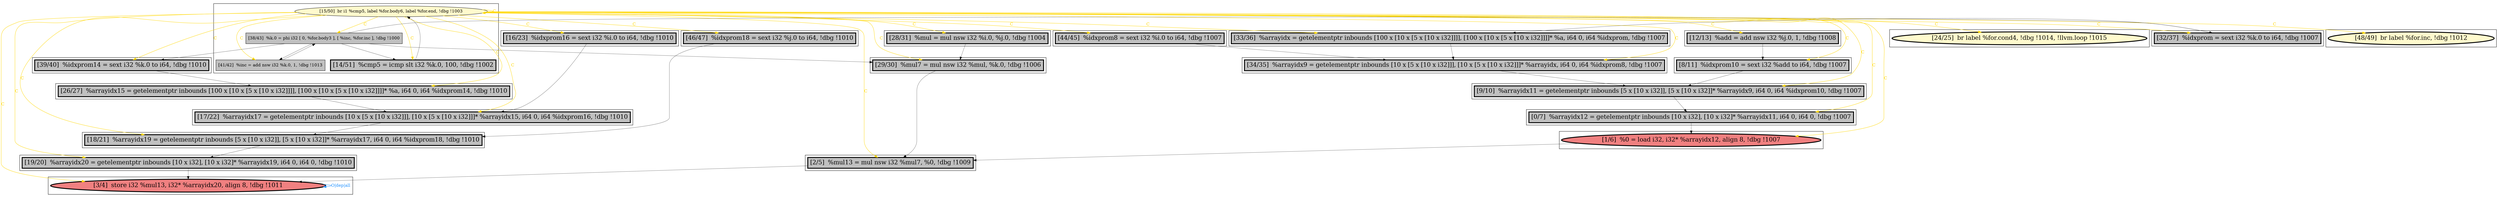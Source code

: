 
digraph G {



node332->node324 [style=solid,color=gold,label="C",penwidth=1.0,fontcolor=gold ]
node332->node328 [style=solid,color=gold,label="C",penwidth=1.0,fontcolor=gold ]
node332->node327 [style=solid,color=gold,label="C",penwidth=1.0,fontcolor=gold ]
node332->node342 [style=solid,color=gold,label="C",penwidth=1.0,fontcolor=gold ]
node336->node336 [style=solid,color=dodgerblue,label="O|dep|all",penwidth=1.0,fontcolor=dodgerblue ]
node332->node345 [style=solid,color=gold,label="C",penwidth=1.0,fontcolor=gold ]
node330->node340 [style=solid,color=black,label="",penwidth=0.5,fontcolor=black ]
node335->node334 [style=solid,color=black,label="",penwidth=0.5,fontcolor=black ]
node326->node324 [style=solid,color=black,label="",penwidth=0.5,fontcolor=black ]
node332->node340 [style=solid,color=gold,label="C",penwidth=1.0,fontcolor=gold ]
node335->node341 [style=solid,color=black,label="",penwidth=0.5,fontcolor=black ]
node335->node329 [style=solid,color=black,label="",penwidth=0.5,fontcolor=black ]
node332->node337 [style=solid,color=gold,label="C",penwidth=1.0,fontcolor=gold ]
node332->node326 [style=solid,color=gold,label="C",penwidth=1.0,fontcolor=gold ]
node334->node332 [style=solid,color=black,label="",penwidth=0.5,fontcolor=black ]
node335->node333 [style=solid,color=black,label="",penwidth=0.5,fontcolor=black ]
node332->node334 [style=solid,color=gold,label="C",penwidth=1.0,fontcolor=gold ]
node332->node343 [style=solid,color=gold,label="C",penwidth=1.0,fontcolor=gold ]
node333->node335 [style=solid,color=black,label="",penwidth=0.5,fontcolor=black ]
node332->node330 [style=solid,color=gold,label="C",penwidth=1.0,fontcolor=gold ]
node332->node347 [style=solid,color=gold,label="C",penwidth=1.0,fontcolor=gold ]
node332->node341 [style=solid,color=gold,label="C",penwidth=1.0,fontcolor=gold ]
node332->node333 [style=solid,color=gold,label="C",penwidth=1.0,fontcolor=gold ]
node331->node326 [style=solid,color=black,label="",penwidth=0.5,fontcolor=black ]
node332->node323 [style=solid,color=gold,label="C",penwidth=1.0,fontcolor=gold ]
node343->node346 [style=solid,color=black,label="",penwidth=0.5,fontcolor=black ]
node332->node322 [style=solid,color=gold,label="C",penwidth=1.0,fontcolor=gold ]
node340->node324 [style=solid,color=black,label="",penwidth=0.5,fontcolor=black ]
node332->node338 [style=solid,color=gold,label="C",penwidth=1.0,fontcolor=gold ]
node332->node344 [style=solid,color=gold,label="C",penwidth=1.0,fontcolor=gold ]
node332->node346 [style=solid,color=gold,label="C",penwidth=1.0,fontcolor=gold ]
node347->node336 [style=solid,color=black,label="",penwidth=0.5,fontcolor=black ]
node332->node335 [style=solid,color=gold,label="C",penwidth=1.0,fontcolor=gold ]
node332->node325 [style=solid,color=gold,label="C",penwidth=1.0,fontcolor=gold ]
node329->node343 [style=solid,color=black,label="",penwidth=0.5,fontcolor=black ]
node327->node322 [style=solid,color=black,label="",penwidth=0.5,fontcolor=black ]
node335->node327 [style=solid,color=black,label="",penwidth=0.5,fontcolor=black ]
node332->node332 [style=solid,color=gold,label="C",penwidth=1.0,fontcolor=gold ]
node323->node322 [style=solid,color=black,label="",penwidth=0.5,fontcolor=black ]
node332->node336 [style=solid,color=gold,label="C",penwidth=1.0,fontcolor=gold ]
node325->node323 [style=solid,color=black,label="",penwidth=0.5,fontcolor=black ]
node332->node329 [style=solid,color=gold,label="C",penwidth=1.0,fontcolor=gold ]
node332->node339 [style=solid,color=gold,label="C",penwidth=1.0,fontcolor=gold ]
node324->node325 [style=solid,color=black,label="",penwidth=0.5,fontcolor=black ]
node342->node327 [style=solid,color=black,label="",penwidth=0.5,fontcolor=black ]
node328->node340 [style=solid,color=black,label="",penwidth=0.5,fontcolor=black ]
node341->node330 [style=solid,color=black,label="",penwidth=0.5,fontcolor=black ]
node338->node337 [style=solid,color=black,label="",penwidth=0.5,fontcolor=black ]
node346->node337 [style=solid,color=black,label="",penwidth=0.5,fontcolor=black ]
node344->node346 [style=solid,color=black,label="",penwidth=0.5,fontcolor=black ]
node337->node347 [style=solid,color=black,label="",penwidth=0.5,fontcolor=black ]
node322->node336 [style=solid,color=black,label="",penwidth=0.5,fontcolor=black ]
node332->node331 [style=solid,color=gold,label="C",penwidth=1.0,fontcolor=gold ]


subgraph cluster22 {


node347 [penwidth=3.0,fontsize=20,fillcolor=grey,label="[19/20]  %arrayidx20 = getelementptr inbounds [10 x i32], [10 x i32]* %arrayidx19, i64 0, i64 0, !dbg !1010",shape=rectangle,style=filled ]



}

subgraph cluster20 {


node345 [penwidth=3.0,fontsize=20,fillcolor=lemonchiffon,label="[24/25]  br label %for.cond4, !dbg !1014, !llvm.loop !1015",shape=ellipse,style=filled ]



}

subgraph cluster18 {


node343 [penwidth=3.0,fontsize=20,fillcolor=grey,label="[26/27]  %arrayidx15 = getelementptr inbounds [100 x [10 x [5 x [10 x i32]]]], [100 x [10 x [5 x [10 x i32]]]]* %a, i64 0, i64 %idxprom14, !dbg !1010",shape=rectangle,style=filled ]



}

subgraph cluster16 {


node341 [penwidth=3.0,fontsize=20,fillcolor=grey,label="[32/37]  %idxprom = sext i32 %k.0 to i64, !dbg !1007",shape=rectangle,style=filled ]



}

subgraph cluster17 {


node342 [penwidth=3.0,fontsize=20,fillcolor=grey,label="[28/31]  %mul = mul nsw i32 %i.0, %j.0, !dbg !1004",shape=rectangle,style=filled ]



}

subgraph cluster4 {


node326 [penwidth=3.0,fontsize=20,fillcolor=grey,label="[8/11]  %idxprom10 = sext i32 %add to i64, !dbg !1007",shape=rectangle,style=filled ]



}

subgraph cluster3 {


node325 [penwidth=3.0,fontsize=20,fillcolor=grey,label="[0/7]  %arrayidx12 = getelementptr inbounds [10 x i32], [10 x i32]* %arrayidx11, i64 0, i64 0, !dbg !1007",shape=rectangle,style=filled ]



}

subgraph cluster2 {


node324 [penwidth=3.0,fontsize=20,fillcolor=grey,label="[9/10]  %arrayidx11 = getelementptr inbounds [5 x [10 x i32]], [5 x [10 x i32]]* %arrayidx9, i64 0, i64 %idxprom10, !dbg !1007",shape=rectangle,style=filled ]



}

subgraph cluster1 {


node323 [penwidth=3.0,fontsize=20,fillcolor=lightcoral,label="[1/6]  %0 = load i32, i32* %arrayidx12, align 8, !dbg !1007",shape=ellipse,style=filled ]



}

subgraph cluster12 {


node337 [penwidth=3.0,fontsize=20,fillcolor=grey,label="[18/21]  %arrayidx19 = getelementptr inbounds [5 x [10 x i32]], [5 x [10 x i32]]* %arrayidx17, i64 0, i64 %idxprom18, !dbg !1010",shape=rectangle,style=filled ]



}

subgraph cluster5 {


node327 [penwidth=3.0,fontsize=20,fillcolor=grey,label="[29/30]  %mul7 = mul nsw i32 %mul, %k.0, !dbg !1006",shape=rectangle,style=filled ]



}

subgraph cluster0 {


node322 [penwidth=3.0,fontsize=20,fillcolor=grey,label="[2/5]  %mul13 = mul nsw i32 %mul7, %0, !dbg !1009",shape=rectangle,style=filled ]



}

subgraph cluster6 {


node328 [penwidth=3.0,fontsize=20,fillcolor=grey,label="[44/45]  %idxprom8 = sext i32 %i.0 to i64, !dbg !1007",shape=rectangle,style=filled ]



}

subgraph cluster14 {


node339 [penwidth=3.0,fontsize=20,fillcolor=lemonchiffon,label="[48/49]  br label %for.inc, !dbg !1012",shape=ellipse,style=filled ]



}

subgraph cluster7 {


node329 [penwidth=3.0,fontsize=20,fillcolor=grey,label="[39/40]  %idxprom14 = sext i32 %k.0 to i64, !dbg !1010",shape=rectangle,style=filled ]



}

subgraph cluster8 {


node330 [penwidth=3.0,fontsize=20,fillcolor=grey,label="[33/36]  %arrayidx = getelementptr inbounds [100 x [10 x [5 x [10 x i32]]]], [100 x [10 x [5 x [10 x i32]]]]* %a, i64 0, i64 %idxprom, !dbg !1007",shape=rectangle,style=filled ]



}

subgraph cluster21 {


node346 [penwidth=3.0,fontsize=20,fillcolor=grey,label="[17/22]  %arrayidx17 = getelementptr inbounds [10 x [5 x [10 x i32]]], [10 x [5 x [10 x i32]]]* %arrayidx15, i64 0, i64 %idxprom16, !dbg !1010",shape=rectangle,style=filled ]



}

subgraph cluster9 {


node331 [penwidth=3.0,fontsize=20,fillcolor=grey,label="[12/13]  %add = add nsw i32 %j.0, 1, !dbg !1008",shape=rectangle,style=filled ]



}

subgraph cluster19 {


node344 [penwidth=3.0,fontsize=20,fillcolor=grey,label="[16/23]  %idxprom16 = sext i32 %i.0 to i64, !dbg !1010",shape=rectangle,style=filled ]



}

subgraph cluster10 {


node335 [fillcolor=grey,label="[38/43]  %k.0 = phi i32 [ 0, %for.body3 ], [ %inc, %for.inc ], !dbg !1000",shape=rectangle,style=filled ]
node334 [penwidth=3.0,fontsize=20,fillcolor=grey,label="[14/51]  %cmp5 = icmp slt i32 %k.0, 100, !dbg !1002",shape=rectangle,style=filled ]
node332 [fillcolor=lemonchiffon,label="[15/50]  br i1 %cmp5, label %for.body6, label %for.end, !dbg !1003",shape=ellipse,style=filled ]
node333 [fillcolor=grey,label="[41/42]  %inc = add nsw i32 %k.0, 1, !dbg !1013",shape=rectangle,style=filled ]



}

subgraph cluster11 {


node336 [penwidth=3.0,fontsize=20,fillcolor=lightcoral,label="[3/4]  store i32 %mul13, i32* %arrayidx20, align 8, !dbg !1011",shape=ellipse,style=filled ]



}

subgraph cluster13 {


node338 [penwidth=3.0,fontsize=20,fillcolor=grey,label="[46/47]  %idxprom18 = sext i32 %j.0 to i64, !dbg !1010",shape=rectangle,style=filled ]



}

subgraph cluster15 {


node340 [penwidth=3.0,fontsize=20,fillcolor=grey,label="[34/35]  %arrayidx9 = getelementptr inbounds [10 x [5 x [10 x i32]]], [10 x [5 x [10 x i32]]]* %arrayidx, i64 0, i64 %idxprom8, !dbg !1007",shape=rectangle,style=filled ]



}

}
